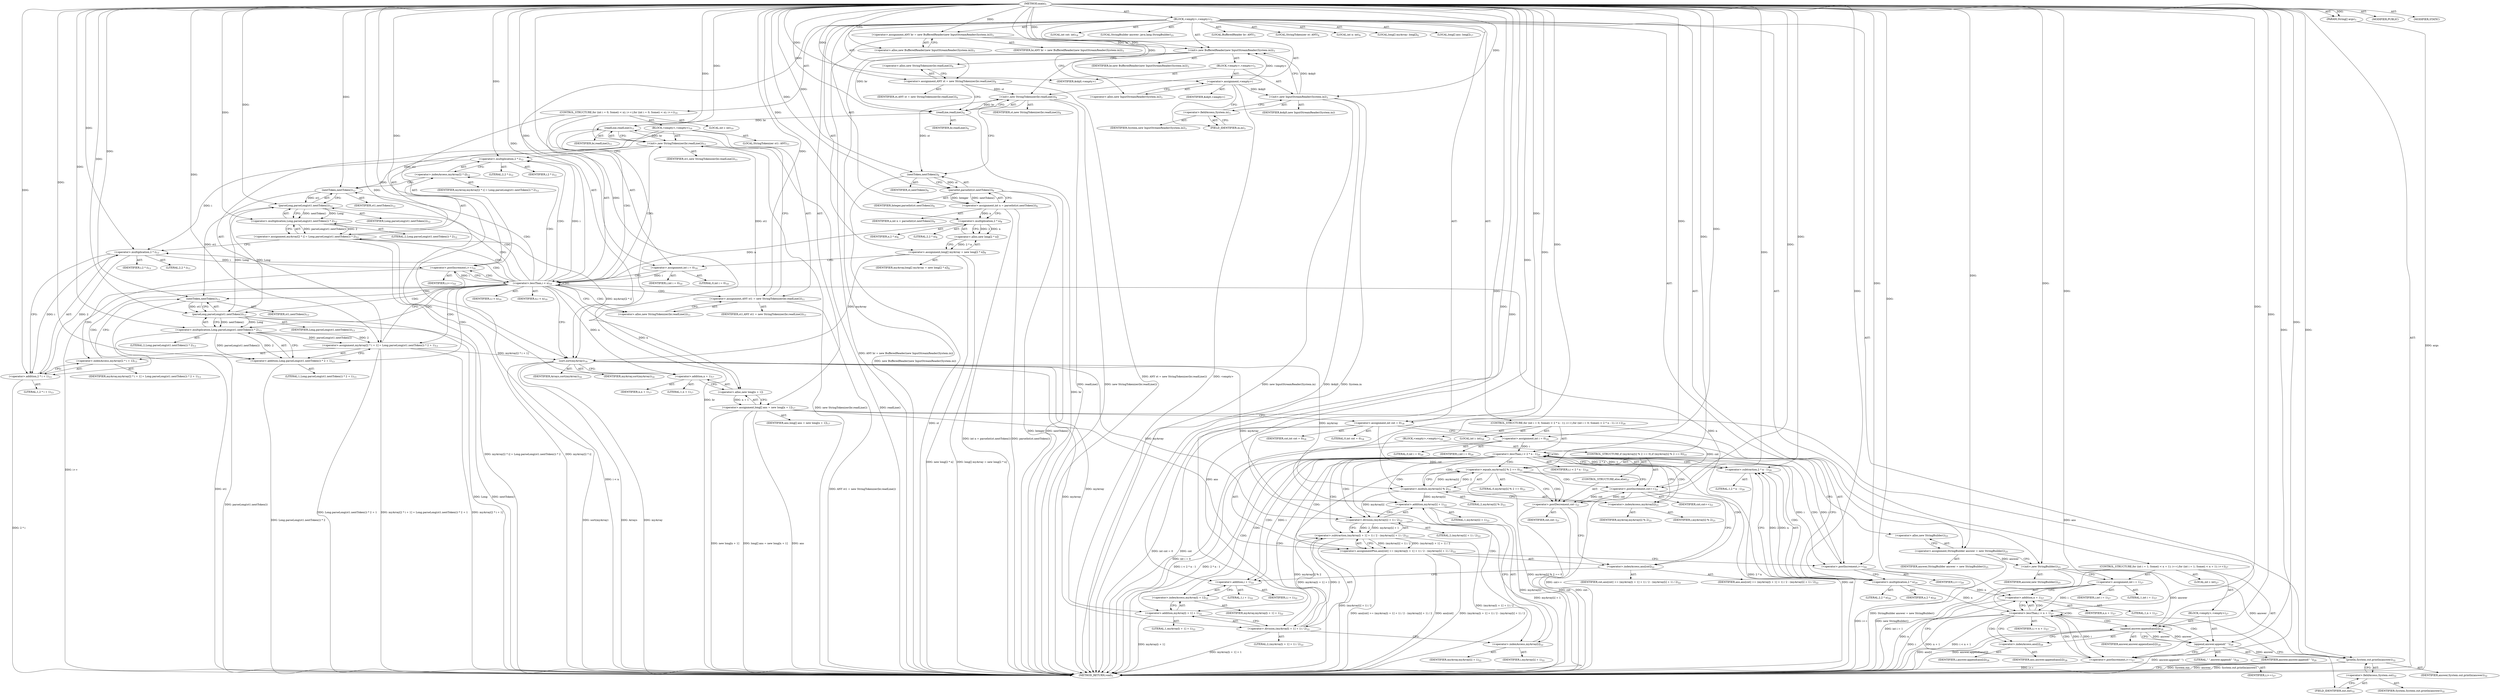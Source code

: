 digraph "main" {  
"25" [label = <(METHOD,main)<SUB>1</SUB>> ]
"26" [label = <(PARAM,String[] args)<SUB>1</SUB>> ]
"27" [label = <(BLOCK,&lt;empty&gt;,&lt;empty&gt;)<SUB>1</SUB>> ]
"4" [label = <(LOCAL,BufferedReader br: ANY)<SUB>3</SUB>> ]
"28" [label = <(&lt;operator&gt;.assignment,ANY br = new BufferedReader(new InputStreamReader(System.in)))<SUB>3</SUB>> ]
"29" [label = <(IDENTIFIER,br,ANY br = new BufferedReader(new InputStreamReader(System.in)))<SUB>3</SUB>> ]
"30" [label = <(&lt;operator&gt;.alloc,new BufferedReader(new InputStreamReader(System.in)))<SUB>3</SUB>> ]
"31" [label = <(&lt;init&gt;,new BufferedReader(new InputStreamReader(System.in)))<SUB>3</SUB>> ]
"3" [label = <(IDENTIFIER,br,new BufferedReader(new InputStreamReader(System.in)))<SUB>3</SUB>> ]
"32" [label = <(BLOCK,&lt;empty&gt;,&lt;empty&gt;)<SUB>3</SUB>> ]
"33" [label = <(&lt;operator&gt;.assignment,&lt;empty&gt;)> ]
"34" [label = <(IDENTIFIER,$obj0,&lt;empty&gt;)> ]
"35" [label = <(&lt;operator&gt;.alloc,new InputStreamReader(System.in))<SUB>3</SUB>> ]
"36" [label = <(&lt;init&gt;,new InputStreamReader(System.in))<SUB>3</SUB>> ]
"37" [label = <(IDENTIFIER,$obj0,new InputStreamReader(System.in))> ]
"38" [label = <(&lt;operator&gt;.fieldAccess,System.in)<SUB>3</SUB>> ]
"39" [label = <(IDENTIFIER,System,new InputStreamReader(System.in))<SUB>3</SUB>> ]
"40" [label = <(FIELD_IDENTIFIER,in,in)<SUB>3</SUB>> ]
"41" [label = <(IDENTIFIER,$obj0,&lt;empty&gt;)> ]
"6" [label = <(LOCAL,StringTokenizer st: ANY)<SUB>4</SUB>> ]
"42" [label = <(&lt;operator&gt;.assignment,ANY st = new StringTokenizer(br.readLine()))<SUB>4</SUB>> ]
"43" [label = <(IDENTIFIER,st,ANY st = new StringTokenizer(br.readLine()))<SUB>4</SUB>> ]
"44" [label = <(&lt;operator&gt;.alloc,new StringTokenizer(br.readLine()))<SUB>4</SUB>> ]
"45" [label = <(&lt;init&gt;,new StringTokenizer(br.readLine()))<SUB>4</SUB>> ]
"5" [label = <(IDENTIFIER,st,new StringTokenizer(br.readLine()))<SUB>4</SUB>> ]
"46" [label = <(readLine,readLine())<SUB>4</SUB>> ]
"47" [label = <(IDENTIFIER,br,readLine())<SUB>4</SUB>> ]
"48" [label = <(LOCAL,int n: int)<SUB>6</SUB>> ]
"49" [label = <(&lt;operator&gt;.assignment,int n = parseInt(st.nextToken()))<SUB>6</SUB>> ]
"50" [label = <(IDENTIFIER,n,int n = parseInt(st.nextToken()))<SUB>6</SUB>> ]
"51" [label = <(parseInt,parseInt(st.nextToken()))<SUB>6</SUB>> ]
"52" [label = <(IDENTIFIER,Integer,parseInt(st.nextToken()))<SUB>6</SUB>> ]
"53" [label = <(nextToken,nextToken())<SUB>6</SUB>> ]
"54" [label = <(IDENTIFIER,st,nextToken())<SUB>6</SUB>> ]
"55" [label = <(LOCAL,long[] myArray: long[])<SUB>8</SUB>> ]
"56" [label = <(&lt;operator&gt;.assignment,long[] myArray = new long[2 * n])<SUB>8</SUB>> ]
"57" [label = <(IDENTIFIER,myArray,long[] myArray = new long[2 * n])<SUB>8</SUB>> ]
"58" [label = <(&lt;operator&gt;.alloc,new long[2 * n])> ]
"59" [label = <(&lt;operator&gt;.multiplication,2 * n)<SUB>8</SUB>> ]
"60" [label = <(LITERAL,2,2 * n)<SUB>8</SUB>> ]
"61" [label = <(IDENTIFIER,n,2 * n)<SUB>8</SUB>> ]
"62" [label = <(CONTROL_STRUCTURE,for (int i = 0; Some(i &lt; n); i++),for (int i = 0; Some(i &lt; n); i++))<SUB>10</SUB>> ]
"63" [label = <(LOCAL,int i: int)<SUB>10</SUB>> ]
"64" [label = <(&lt;operator&gt;.assignment,int i = 0)<SUB>10</SUB>> ]
"65" [label = <(IDENTIFIER,i,int i = 0)<SUB>10</SUB>> ]
"66" [label = <(LITERAL,0,int i = 0)<SUB>10</SUB>> ]
"67" [label = <(&lt;operator&gt;.lessThan,i &lt; n)<SUB>10</SUB>> ]
"68" [label = <(IDENTIFIER,i,i &lt; n)<SUB>10</SUB>> ]
"69" [label = <(IDENTIFIER,n,i &lt; n)<SUB>10</SUB>> ]
"70" [label = <(&lt;operator&gt;.postIncrement,i++)<SUB>10</SUB>> ]
"71" [label = <(IDENTIFIER,i,i++)<SUB>10</SUB>> ]
"72" [label = <(BLOCK,&lt;empty&gt;,&lt;empty&gt;)<SUB>10</SUB>> ]
"8" [label = <(LOCAL,StringTokenizer st1: ANY)<SUB>11</SUB>> ]
"73" [label = <(&lt;operator&gt;.assignment,ANY st1 = new StringTokenizer(br.readLine()))<SUB>11</SUB>> ]
"74" [label = <(IDENTIFIER,st1,ANY st1 = new StringTokenizer(br.readLine()))<SUB>11</SUB>> ]
"75" [label = <(&lt;operator&gt;.alloc,new StringTokenizer(br.readLine()))<SUB>11</SUB>> ]
"76" [label = <(&lt;init&gt;,new StringTokenizer(br.readLine()))<SUB>11</SUB>> ]
"7" [label = <(IDENTIFIER,st1,new StringTokenizer(br.readLine()))<SUB>11</SUB>> ]
"77" [label = <(readLine,readLine())<SUB>11</SUB>> ]
"78" [label = <(IDENTIFIER,br,readLine())<SUB>11</SUB>> ]
"79" [label = <(&lt;operator&gt;.assignment,myArray[2 * i] = Long.parseLong(st1.nextToken()) * 2)<SUB>12</SUB>> ]
"80" [label = <(&lt;operator&gt;.indexAccess,myArray[2 * i])<SUB>12</SUB>> ]
"81" [label = <(IDENTIFIER,myArray,myArray[2 * i] = Long.parseLong(st1.nextToken()) * 2)<SUB>12</SUB>> ]
"82" [label = <(&lt;operator&gt;.multiplication,2 * i)<SUB>12</SUB>> ]
"83" [label = <(LITERAL,2,2 * i)<SUB>12</SUB>> ]
"84" [label = <(IDENTIFIER,i,2 * i)<SUB>12</SUB>> ]
"85" [label = <(&lt;operator&gt;.multiplication,Long.parseLong(st1.nextToken()) * 2)<SUB>12</SUB>> ]
"86" [label = <(parseLong,parseLong(st1.nextToken()))<SUB>12</SUB>> ]
"87" [label = <(IDENTIFIER,Long,parseLong(st1.nextToken()))<SUB>12</SUB>> ]
"88" [label = <(nextToken,nextToken())<SUB>12</SUB>> ]
"89" [label = <(IDENTIFIER,st1,nextToken())<SUB>12</SUB>> ]
"90" [label = <(LITERAL,2,Long.parseLong(st1.nextToken()) * 2)<SUB>12</SUB>> ]
"91" [label = <(&lt;operator&gt;.assignment,myArray[2 * i + 1] = Long.parseLong(st1.nextToken()) * 2 + 1)<SUB>13</SUB>> ]
"92" [label = <(&lt;operator&gt;.indexAccess,myArray[2 * i + 1])<SUB>13</SUB>> ]
"93" [label = <(IDENTIFIER,myArray,myArray[2 * i + 1] = Long.parseLong(st1.nextToken()) * 2 + 1)<SUB>13</SUB>> ]
"94" [label = <(&lt;operator&gt;.addition,2 * i + 1)<SUB>13</SUB>> ]
"95" [label = <(&lt;operator&gt;.multiplication,2 * i)<SUB>13</SUB>> ]
"96" [label = <(LITERAL,2,2 * i)<SUB>13</SUB>> ]
"97" [label = <(IDENTIFIER,i,2 * i)<SUB>13</SUB>> ]
"98" [label = <(LITERAL,1,2 * i + 1)<SUB>13</SUB>> ]
"99" [label = <(&lt;operator&gt;.addition,Long.parseLong(st1.nextToken()) * 2 + 1)<SUB>13</SUB>> ]
"100" [label = <(&lt;operator&gt;.multiplication,Long.parseLong(st1.nextToken()) * 2)<SUB>13</SUB>> ]
"101" [label = <(parseLong,parseLong(st1.nextToken()))<SUB>13</SUB>> ]
"102" [label = <(IDENTIFIER,Long,parseLong(st1.nextToken()))<SUB>13</SUB>> ]
"103" [label = <(nextToken,nextToken())<SUB>13</SUB>> ]
"104" [label = <(IDENTIFIER,st1,nextToken())<SUB>13</SUB>> ]
"105" [label = <(LITERAL,2,Long.parseLong(st1.nextToken()) * 2)<SUB>13</SUB>> ]
"106" [label = <(LITERAL,1,Long.parseLong(st1.nextToken()) * 2 + 1)<SUB>13</SUB>> ]
"107" [label = <(sort,sort(myArray))<SUB>16</SUB>> ]
"108" [label = <(IDENTIFIER,Arrays,sort(myArray))<SUB>16</SUB>> ]
"109" [label = <(IDENTIFIER,myArray,sort(myArray))<SUB>16</SUB>> ]
"110" [label = <(LOCAL,long[] ans: long[])<SUB>17</SUB>> ]
"111" [label = <(&lt;operator&gt;.assignment,long[] ans = new long[n + 1])<SUB>17</SUB>> ]
"112" [label = <(IDENTIFIER,ans,long[] ans = new long[n + 1])<SUB>17</SUB>> ]
"113" [label = <(&lt;operator&gt;.alloc,new long[n + 1])> ]
"114" [label = <(&lt;operator&gt;.addition,n + 1)<SUB>17</SUB>> ]
"115" [label = <(IDENTIFIER,n,n + 1)<SUB>17</SUB>> ]
"116" [label = <(LITERAL,1,n + 1)<SUB>17</SUB>> ]
"117" [label = <(LOCAL,int cnt: int)<SUB>18</SUB>> ]
"118" [label = <(&lt;operator&gt;.assignment,int cnt = 0)<SUB>18</SUB>> ]
"119" [label = <(IDENTIFIER,cnt,int cnt = 0)<SUB>18</SUB>> ]
"120" [label = <(LITERAL,0,int cnt = 0)<SUB>18</SUB>> ]
"121" [label = <(CONTROL_STRUCTURE,for (int i = 0; Some(i &lt; 2 * n - 1); i++),for (int i = 0; Some(i &lt; 2 * n - 1); i++))<SUB>20</SUB>> ]
"122" [label = <(LOCAL,int i: int)<SUB>20</SUB>> ]
"123" [label = <(&lt;operator&gt;.assignment,int i = 0)<SUB>20</SUB>> ]
"124" [label = <(IDENTIFIER,i,int i = 0)<SUB>20</SUB>> ]
"125" [label = <(LITERAL,0,int i = 0)<SUB>20</SUB>> ]
"126" [label = <(&lt;operator&gt;.lessThan,i &lt; 2 * n - 1)<SUB>20</SUB>> ]
"127" [label = <(IDENTIFIER,i,i &lt; 2 * n - 1)<SUB>20</SUB>> ]
"128" [label = <(&lt;operator&gt;.subtraction,2 * n - 1)<SUB>20</SUB>> ]
"129" [label = <(&lt;operator&gt;.multiplication,2 * n)<SUB>20</SUB>> ]
"130" [label = <(LITERAL,2,2 * n)<SUB>20</SUB>> ]
"131" [label = <(IDENTIFIER,n,2 * n)<SUB>20</SUB>> ]
"132" [label = <(LITERAL,1,2 * n - 1)<SUB>20</SUB>> ]
"133" [label = <(&lt;operator&gt;.postIncrement,i++)<SUB>20</SUB>> ]
"134" [label = <(IDENTIFIER,i,i++)<SUB>20</SUB>> ]
"135" [label = <(BLOCK,&lt;empty&gt;,&lt;empty&gt;)<SUB>20</SUB>> ]
"136" [label = <(CONTROL_STRUCTURE,if (myArray[i] % 2 == 0),if (myArray[i] % 2 == 0))<SUB>21</SUB>> ]
"137" [label = <(&lt;operator&gt;.equals,myArray[i] % 2 == 0)<SUB>21</SUB>> ]
"138" [label = <(&lt;operator&gt;.modulo,myArray[i] % 2)<SUB>21</SUB>> ]
"139" [label = <(&lt;operator&gt;.indexAccess,myArray[i])<SUB>21</SUB>> ]
"140" [label = <(IDENTIFIER,myArray,myArray[i] % 2)<SUB>21</SUB>> ]
"141" [label = <(IDENTIFIER,i,myArray[i] % 2)<SUB>21</SUB>> ]
"142" [label = <(LITERAL,2,myArray[i] % 2)<SUB>21</SUB>> ]
"143" [label = <(LITERAL,0,myArray[i] % 2 == 0)<SUB>21</SUB>> ]
"144" [label = <(&lt;operator&gt;.postIncrement,cnt++)<SUB>21</SUB>> ]
"145" [label = <(IDENTIFIER,cnt,cnt++)<SUB>21</SUB>> ]
"146" [label = <(CONTROL_STRUCTURE,else,else)<SUB>21</SUB>> ]
"147" [label = <(&lt;operator&gt;.postDecrement,cnt--)<SUB>21</SUB>> ]
"148" [label = <(IDENTIFIER,cnt,cnt--)<SUB>21</SUB>> ]
"149" [label = <(&lt;operator&gt;.assignmentPlus,ans[cnt] += (myArray[i + 1] + 1) / 2 - (myArray[i] + 1) / 2)<SUB>22</SUB>> ]
"150" [label = <(&lt;operator&gt;.indexAccess,ans[cnt])<SUB>22</SUB>> ]
"151" [label = <(IDENTIFIER,ans,ans[cnt] += (myArray[i + 1] + 1) / 2 - (myArray[i] + 1) / 2)<SUB>22</SUB>> ]
"152" [label = <(IDENTIFIER,cnt,ans[cnt] += (myArray[i + 1] + 1) / 2 - (myArray[i] + 1) / 2)<SUB>22</SUB>> ]
"153" [label = <(&lt;operator&gt;.subtraction,(myArray[i + 1] + 1) / 2 - (myArray[i] + 1) / 2)<SUB>22</SUB>> ]
"154" [label = <(&lt;operator&gt;.division,(myArray[i + 1] + 1) / 2)<SUB>22</SUB>> ]
"155" [label = <(&lt;operator&gt;.addition,myArray[i + 1] + 1)<SUB>22</SUB>> ]
"156" [label = <(&lt;operator&gt;.indexAccess,myArray[i + 1])<SUB>22</SUB>> ]
"157" [label = <(IDENTIFIER,myArray,myArray[i + 1] + 1)<SUB>22</SUB>> ]
"158" [label = <(&lt;operator&gt;.addition,i + 1)<SUB>22</SUB>> ]
"159" [label = <(IDENTIFIER,i,i + 1)<SUB>22</SUB>> ]
"160" [label = <(LITERAL,1,i + 1)<SUB>22</SUB>> ]
"161" [label = <(LITERAL,1,myArray[i + 1] + 1)<SUB>22</SUB>> ]
"162" [label = <(LITERAL,2,(myArray[i + 1] + 1) / 2)<SUB>22</SUB>> ]
"163" [label = <(&lt;operator&gt;.division,(myArray[i] + 1) / 2)<SUB>22</SUB>> ]
"164" [label = <(&lt;operator&gt;.addition,myArray[i] + 1)<SUB>22</SUB>> ]
"165" [label = <(&lt;operator&gt;.indexAccess,myArray[i])<SUB>22</SUB>> ]
"166" [label = <(IDENTIFIER,myArray,myArray[i] + 1)<SUB>22</SUB>> ]
"167" [label = <(IDENTIFIER,i,myArray[i] + 1)<SUB>22</SUB>> ]
"168" [label = <(LITERAL,1,myArray[i] + 1)<SUB>22</SUB>> ]
"169" [label = <(LITERAL,2,(myArray[i] + 1) / 2)<SUB>22</SUB>> ]
"10" [label = <(LOCAL,StringBuilder answer: java.lang.StringBuilder)<SUB>25</SUB>> ]
"170" [label = <(&lt;operator&gt;.assignment,StringBuilder answer = new StringBuilder())<SUB>25</SUB>> ]
"171" [label = <(IDENTIFIER,answer,StringBuilder answer = new StringBuilder())<SUB>25</SUB>> ]
"172" [label = <(&lt;operator&gt;.alloc,new StringBuilder())<SUB>25</SUB>> ]
"173" [label = <(&lt;init&gt;,new StringBuilder())<SUB>25</SUB>> ]
"9" [label = <(IDENTIFIER,answer,new StringBuilder())<SUB>25</SUB>> ]
"174" [label = <(CONTROL_STRUCTURE,for (int i = 1; Some(i &lt; n + 1); i++),for (int i = 1; Some(i &lt; n + 1); i++))<SUB>27</SUB>> ]
"175" [label = <(LOCAL,int i: int)<SUB>27</SUB>> ]
"176" [label = <(&lt;operator&gt;.assignment,int i = 1)<SUB>27</SUB>> ]
"177" [label = <(IDENTIFIER,i,int i = 1)<SUB>27</SUB>> ]
"178" [label = <(LITERAL,1,int i = 1)<SUB>27</SUB>> ]
"179" [label = <(&lt;operator&gt;.lessThan,i &lt; n + 1)<SUB>27</SUB>> ]
"180" [label = <(IDENTIFIER,i,i &lt; n + 1)<SUB>27</SUB>> ]
"181" [label = <(&lt;operator&gt;.addition,n + 1)<SUB>27</SUB>> ]
"182" [label = <(IDENTIFIER,n,n + 1)<SUB>27</SUB>> ]
"183" [label = <(LITERAL,1,n + 1)<SUB>27</SUB>> ]
"184" [label = <(&lt;operator&gt;.postIncrement,i++)<SUB>27</SUB>> ]
"185" [label = <(IDENTIFIER,i,i++)<SUB>27</SUB>> ]
"186" [label = <(BLOCK,&lt;empty&gt;,&lt;empty&gt;)<SUB>27</SUB>> ]
"187" [label = <(append,answer.append(ans[i]))<SUB>28</SUB>> ]
"188" [label = <(IDENTIFIER,answer,answer.append(ans[i]))<SUB>28</SUB>> ]
"189" [label = <(&lt;operator&gt;.indexAccess,ans[i])<SUB>28</SUB>> ]
"190" [label = <(IDENTIFIER,ans,answer.append(ans[i]))<SUB>28</SUB>> ]
"191" [label = <(IDENTIFIER,i,answer.append(ans[i]))<SUB>28</SUB>> ]
"192" [label = <(append,answer.append(&quot; &quot;))<SUB>29</SUB>> ]
"193" [label = <(IDENTIFIER,answer,answer.append(&quot; &quot;))<SUB>29</SUB>> ]
"194" [label = <(LITERAL,&quot; &quot;,answer.append(&quot; &quot;))<SUB>29</SUB>> ]
"195" [label = <(println,System.out.println(answer))<SUB>32</SUB>> ]
"196" [label = <(&lt;operator&gt;.fieldAccess,System.out)<SUB>32</SUB>> ]
"197" [label = <(IDENTIFIER,System,System.out.println(answer))<SUB>32</SUB>> ]
"198" [label = <(FIELD_IDENTIFIER,out,out)<SUB>32</SUB>> ]
"199" [label = <(IDENTIFIER,answer,System.out.println(answer))<SUB>32</SUB>> ]
"200" [label = <(MODIFIER,PUBLIC)> ]
"201" [label = <(MODIFIER,STATIC)> ]
"202" [label = <(METHOD_RETURN,void)<SUB>1</SUB>> ]
  "25" -> "26"  [ label = "AST: "] 
  "25" -> "27"  [ label = "AST: "] 
  "25" -> "200"  [ label = "AST: "] 
  "25" -> "201"  [ label = "AST: "] 
  "25" -> "202"  [ label = "AST: "] 
  "27" -> "4"  [ label = "AST: "] 
  "27" -> "28"  [ label = "AST: "] 
  "27" -> "31"  [ label = "AST: "] 
  "27" -> "6"  [ label = "AST: "] 
  "27" -> "42"  [ label = "AST: "] 
  "27" -> "45"  [ label = "AST: "] 
  "27" -> "48"  [ label = "AST: "] 
  "27" -> "49"  [ label = "AST: "] 
  "27" -> "55"  [ label = "AST: "] 
  "27" -> "56"  [ label = "AST: "] 
  "27" -> "62"  [ label = "AST: "] 
  "27" -> "107"  [ label = "AST: "] 
  "27" -> "110"  [ label = "AST: "] 
  "27" -> "111"  [ label = "AST: "] 
  "27" -> "117"  [ label = "AST: "] 
  "27" -> "118"  [ label = "AST: "] 
  "27" -> "121"  [ label = "AST: "] 
  "27" -> "10"  [ label = "AST: "] 
  "27" -> "170"  [ label = "AST: "] 
  "27" -> "173"  [ label = "AST: "] 
  "27" -> "174"  [ label = "AST: "] 
  "27" -> "195"  [ label = "AST: "] 
  "28" -> "29"  [ label = "AST: "] 
  "28" -> "30"  [ label = "AST: "] 
  "31" -> "3"  [ label = "AST: "] 
  "31" -> "32"  [ label = "AST: "] 
  "32" -> "33"  [ label = "AST: "] 
  "32" -> "36"  [ label = "AST: "] 
  "32" -> "41"  [ label = "AST: "] 
  "33" -> "34"  [ label = "AST: "] 
  "33" -> "35"  [ label = "AST: "] 
  "36" -> "37"  [ label = "AST: "] 
  "36" -> "38"  [ label = "AST: "] 
  "38" -> "39"  [ label = "AST: "] 
  "38" -> "40"  [ label = "AST: "] 
  "42" -> "43"  [ label = "AST: "] 
  "42" -> "44"  [ label = "AST: "] 
  "45" -> "5"  [ label = "AST: "] 
  "45" -> "46"  [ label = "AST: "] 
  "46" -> "47"  [ label = "AST: "] 
  "49" -> "50"  [ label = "AST: "] 
  "49" -> "51"  [ label = "AST: "] 
  "51" -> "52"  [ label = "AST: "] 
  "51" -> "53"  [ label = "AST: "] 
  "53" -> "54"  [ label = "AST: "] 
  "56" -> "57"  [ label = "AST: "] 
  "56" -> "58"  [ label = "AST: "] 
  "58" -> "59"  [ label = "AST: "] 
  "59" -> "60"  [ label = "AST: "] 
  "59" -> "61"  [ label = "AST: "] 
  "62" -> "63"  [ label = "AST: "] 
  "62" -> "64"  [ label = "AST: "] 
  "62" -> "67"  [ label = "AST: "] 
  "62" -> "70"  [ label = "AST: "] 
  "62" -> "72"  [ label = "AST: "] 
  "64" -> "65"  [ label = "AST: "] 
  "64" -> "66"  [ label = "AST: "] 
  "67" -> "68"  [ label = "AST: "] 
  "67" -> "69"  [ label = "AST: "] 
  "70" -> "71"  [ label = "AST: "] 
  "72" -> "8"  [ label = "AST: "] 
  "72" -> "73"  [ label = "AST: "] 
  "72" -> "76"  [ label = "AST: "] 
  "72" -> "79"  [ label = "AST: "] 
  "72" -> "91"  [ label = "AST: "] 
  "73" -> "74"  [ label = "AST: "] 
  "73" -> "75"  [ label = "AST: "] 
  "76" -> "7"  [ label = "AST: "] 
  "76" -> "77"  [ label = "AST: "] 
  "77" -> "78"  [ label = "AST: "] 
  "79" -> "80"  [ label = "AST: "] 
  "79" -> "85"  [ label = "AST: "] 
  "80" -> "81"  [ label = "AST: "] 
  "80" -> "82"  [ label = "AST: "] 
  "82" -> "83"  [ label = "AST: "] 
  "82" -> "84"  [ label = "AST: "] 
  "85" -> "86"  [ label = "AST: "] 
  "85" -> "90"  [ label = "AST: "] 
  "86" -> "87"  [ label = "AST: "] 
  "86" -> "88"  [ label = "AST: "] 
  "88" -> "89"  [ label = "AST: "] 
  "91" -> "92"  [ label = "AST: "] 
  "91" -> "99"  [ label = "AST: "] 
  "92" -> "93"  [ label = "AST: "] 
  "92" -> "94"  [ label = "AST: "] 
  "94" -> "95"  [ label = "AST: "] 
  "94" -> "98"  [ label = "AST: "] 
  "95" -> "96"  [ label = "AST: "] 
  "95" -> "97"  [ label = "AST: "] 
  "99" -> "100"  [ label = "AST: "] 
  "99" -> "106"  [ label = "AST: "] 
  "100" -> "101"  [ label = "AST: "] 
  "100" -> "105"  [ label = "AST: "] 
  "101" -> "102"  [ label = "AST: "] 
  "101" -> "103"  [ label = "AST: "] 
  "103" -> "104"  [ label = "AST: "] 
  "107" -> "108"  [ label = "AST: "] 
  "107" -> "109"  [ label = "AST: "] 
  "111" -> "112"  [ label = "AST: "] 
  "111" -> "113"  [ label = "AST: "] 
  "113" -> "114"  [ label = "AST: "] 
  "114" -> "115"  [ label = "AST: "] 
  "114" -> "116"  [ label = "AST: "] 
  "118" -> "119"  [ label = "AST: "] 
  "118" -> "120"  [ label = "AST: "] 
  "121" -> "122"  [ label = "AST: "] 
  "121" -> "123"  [ label = "AST: "] 
  "121" -> "126"  [ label = "AST: "] 
  "121" -> "133"  [ label = "AST: "] 
  "121" -> "135"  [ label = "AST: "] 
  "123" -> "124"  [ label = "AST: "] 
  "123" -> "125"  [ label = "AST: "] 
  "126" -> "127"  [ label = "AST: "] 
  "126" -> "128"  [ label = "AST: "] 
  "128" -> "129"  [ label = "AST: "] 
  "128" -> "132"  [ label = "AST: "] 
  "129" -> "130"  [ label = "AST: "] 
  "129" -> "131"  [ label = "AST: "] 
  "133" -> "134"  [ label = "AST: "] 
  "135" -> "136"  [ label = "AST: "] 
  "135" -> "149"  [ label = "AST: "] 
  "136" -> "137"  [ label = "AST: "] 
  "136" -> "144"  [ label = "AST: "] 
  "136" -> "146"  [ label = "AST: "] 
  "137" -> "138"  [ label = "AST: "] 
  "137" -> "143"  [ label = "AST: "] 
  "138" -> "139"  [ label = "AST: "] 
  "138" -> "142"  [ label = "AST: "] 
  "139" -> "140"  [ label = "AST: "] 
  "139" -> "141"  [ label = "AST: "] 
  "144" -> "145"  [ label = "AST: "] 
  "146" -> "147"  [ label = "AST: "] 
  "147" -> "148"  [ label = "AST: "] 
  "149" -> "150"  [ label = "AST: "] 
  "149" -> "153"  [ label = "AST: "] 
  "150" -> "151"  [ label = "AST: "] 
  "150" -> "152"  [ label = "AST: "] 
  "153" -> "154"  [ label = "AST: "] 
  "153" -> "163"  [ label = "AST: "] 
  "154" -> "155"  [ label = "AST: "] 
  "154" -> "162"  [ label = "AST: "] 
  "155" -> "156"  [ label = "AST: "] 
  "155" -> "161"  [ label = "AST: "] 
  "156" -> "157"  [ label = "AST: "] 
  "156" -> "158"  [ label = "AST: "] 
  "158" -> "159"  [ label = "AST: "] 
  "158" -> "160"  [ label = "AST: "] 
  "163" -> "164"  [ label = "AST: "] 
  "163" -> "169"  [ label = "AST: "] 
  "164" -> "165"  [ label = "AST: "] 
  "164" -> "168"  [ label = "AST: "] 
  "165" -> "166"  [ label = "AST: "] 
  "165" -> "167"  [ label = "AST: "] 
  "170" -> "171"  [ label = "AST: "] 
  "170" -> "172"  [ label = "AST: "] 
  "173" -> "9"  [ label = "AST: "] 
  "174" -> "175"  [ label = "AST: "] 
  "174" -> "176"  [ label = "AST: "] 
  "174" -> "179"  [ label = "AST: "] 
  "174" -> "184"  [ label = "AST: "] 
  "174" -> "186"  [ label = "AST: "] 
  "176" -> "177"  [ label = "AST: "] 
  "176" -> "178"  [ label = "AST: "] 
  "179" -> "180"  [ label = "AST: "] 
  "179" -> "181"  [ label = "AST: "] 
  "181" -> "182"  [ label = "AST: "] 
  "181" -> "183"  [ label = "AST: "] 
  "184" -> "185"  [ label = "AST: "] 
  "186" -> "187"  [ label = "AST: "] 
  "186" -> "192"  [ label = "AST: "] 
  "187" -> "188"  [ label = "AST: "] 
  "187" -> "189"  [ label = "AST: "] 
  "189" -> "190"  [ label = "AST: "] 
  "189" -> "191"  [ label = "AST: "] 
  "192" -> "193"  [ label = "AST: "] 
  "192" -> "194"  [ label = "AST: "] 
  "195" -> "196"  [ label = "AST: "] 
  "195" -> "199"  [ label = "AST: "] 
  "196" -> "197"  [ label = "AST: "] 
  "196" -> "198"  [ label = "AST: "] 
  "28" -> "35"  [ label = "CFG: "] 
  "31" -> "44"  [ label = "CFG: "] 
  "42" -> "46"  [ label = "CFG: "] 
  "45" -> "53"  [ label = "CFG: "] 
  "49" -> "59"  [ label = "CFG: "] 
  "56" -> "64"  [ label = "CFG: "] 
  "107" -> "114"  [ label = "CFG: "] 
  "111" -> "118"  [ label = "CFG: "] 
  "118" -> "123"  [ label = "CFG: "] 
  "170" -> "173"  [ label = "CFG: "] 
  "173" -> "176"  [ label = "CFG: "] 
  "195" -> "202"  [ label = "CFG: "] 
  "30" -> "28"  [ label = "CFG: "] 
  "44" -> "42"  [ label = "CFG: "] 
  "46" -> "45"  [ label = "CFG: "] 
  "51" -> "49"  [ label = "CFG: "] 
  "58" -> "56"  [ label = "CFG: "] 
  "64" -> "67"  [ label = "CFG: "] 
  "67" -> "75"  [ label = "CFG: "] 
  "67" -> "107"  [ label = "CFG: "] 
  "70" -> "67"  [ label = "CFG: "] 
  "113" -> "111"  [ label = "CFG: "] 
  "123" -> "129"  [ label = "CFG: "] 
  "126" -> "139"  [ label = "CFG: "] 
  "126" -> "172"  [ label = "CFG: "] 
  "133" -> "129"  [ label = "CFG: "] 
  "172" -> "170"  [ label = "CFG: "] 
  "176" -> "181"  [ label = "CFG: "] 
  "179" -> "189"  [ label = "CFG: "] 
  "179" -> "198"  [ label = "CFG: "] 
  "184" -> "181"  [ label = "CFG: "] 
  "196" -> "195"  [ label = "CFG: "] 
  "33" -> "40"  [ label = "CFG: "] 
  "36" -> "31"  [ label = "CFG: "] 
  "53" -> "51"  [ label = "CFG: "] 
  "59" -> "58"  [ label = "CFG: "] 
  "73" -> "77"  [ label = "CFG: "] 
  "76" -> "82"  [ label = "CFG: "] 
  "79" -> "95"  [ label = "CFG: "] 
  "91" -> "70"  [ label = "CFG: "] 
  "114" -> "113"  [ label = "CFG: "] 
  "128" -> "126"  [ label = "CFG: "] 
  "149" -> "133"  [ label = "CFG: "] 
  "181" -> "179"  [ label = "CFG: "] 
  "187" -> "192"  [ label = "CFG: "] 
  "192" -> "184"  [ label = "CFG: "] 
  "198" -> "196"  [ label = "CFG: "] 
  "35" -> "33"  [ label = "CFG: "] 
  "38" -> "36"  [ label = "CFG: "] 
  "75" -> "73"  [ label = "CFG: "] 
  "77" -> "76"  [ label = "CFG: "] 
  "80" -> "88"  [ label = "CFG: "] 
  "85" -> "79"  [ label = "CFG: "] 
  "92" -> "103"  [ label = "CFG: "] 
  "99" -> "91"  [ label = "CFG: "] 
  "129" -> "128"  [ label = "CFG: "] 
  "137" -> "144"  [ label = "CFG: "] 
  "137" -> "147"  [ label = "CFG: "] 
  "144" -> "150"  [ label = "CFG: "] 
  "150" -> "158"  [ label = "CFG: "] 
  "153" -> "149"  [ label = "CFG: "] 
  "189" -> "187"  [ label = "CFG: "] 
  "40" -> "38"  [ label = "CFG: "] 
  "82" -> "80"  [ label = "CFG: "] 
  "86" -> "85"  [ label = "CFG: "] 
  "94" -> "92"  [ label = "CFG: "] 
  "100" -> "99"  [ label = "CFG: "] 
  "138" -> "137"  [ label = "CFG: "] 
  "147" -> "150"  [ label = "CFG: "] 
  "154" -> "165"  [ label = "CFG: "] 
  "163" -> "153"  [ label = "CFG: "] 
  "88" -> "86"  [ label = "CFG: "] 
  "95" -> "94"  [ label = "CFG: "] 
  "101" -> "100"  [ label = "CFG: "] 
  "139" -> "138"  [ label = "CFG: "] 
  "155" -> "154"  [ label = "CFG: "] 
  "164" -> "163"  [ label = "CFG: "] 
  "103" -> "101"  [ label = "CFG: "] 
  "156" -> "155"  [ label = "CFG: "] 
  "165" -> "164"  [ label = "CFG: "] 
  "158" -> "156"  [ label = "CFG: "] 
  "25" -> "30"  [ label = "CFG: "] 
  "26" -> "202"  [ label = "DDG: args"] 
  "28" -> "202"  [ label = "DDG: ANY br = new BufferedReader(new InputStreamReader(System.in))"] 
  "33" -> "202"  [ label = "DDG: &lt;empty&gt;"] 
  "36" -> "202"  [ label = "DDG: $obj0"] 
  "36" -> "202"  [ label = "DDG: System.in"] 
  "36" -> "202"  [ label = "DDG: new InputStreamReader(System.in)"] 
  "31" -> "202"  [ label = "DDG: new BufferedReader(new InputStreamReader(System.in))"] 
  "42" -> "202"  [ label = "DDG: ANY st = new StringTokenizer(br.readLine())"] 
  "46" -> "202"  [ label = "DDG: br"] 
  "45" -> "202"  [ label = "DDG: readLine()"] 
  "45" -> "202"  [ label = "DDG: new StringTokenizer(br.readLine())"] 
  "53" -> "202"  [ label = "DDG: st"] 
  "51" -> "202"  [ label = "DDG: nextToken()"] 
  "49" -> "202"  [ label = "DDG: parseInt(st.nextToken())"] 
  "49" -> "202"  [ label = "DDG: int n = parseInt(st.nextToken())"] 
  "56" -> "202"  [ label = "DDG: new long[2 * n]"] 
  "56" -> "202"  [ label = "DDG: long[] myArray = new long[2 * n]"] 
  "67" -> "202"  [ label = "DDG: i &lt; n"] 
  "107" -> "202"  [ label = "DDG: myArray"] 
  "107" -> "202"  [ label = "DDG: sort(myArray)"] 
  "111" -> "202"  [ label = "DDG: ans"] 
  "111" -> "202"  [ label = "DDG: new long[n + 1]"] 
  "111" -> "202"  [ label = "DDG: long[] ans = new long[n + 1]"] 
  "118" -> "202"  [ label = "DDG: cnt"] 
  "118" -> "202"  [ label = "DDG: int cnt = 0"] 
  "123" -> "202"  [ label = "DDG: int i = 0"] 
  "128" -> "202"  [ label = "DDG: 2 * n"] 
  "126" -> "202"  [ label = "DDG: 2 * n - 1"] 
  "126" -> "202"  [ label = "DDG: i &lt; 2 * n - 1"] 
  "170" -> "202"  [ label = "DDG: StringBuilder answer = new StringBuilder()"] 
  "173" -> "202"  [ label = "DDG: new StringBuilder()"] 
  "176" -> "202"  [ label = "DDG: int i = 1"] 
  "179" -> "202"  [ label = "DDG: i"] 
  "181" -> "202"  [ label = "DDG: n"] 
  "179" -> "202"  [ label = "DDG: n + 1"] 
  "179" -> "202"  [ label = "DDG: i &lt; n + 1"] 
  "195" -> "202"  [ label = "DDG: System.out"] 
  "195" -> "202"  [ label = "DDG: answer"] 
  "195" -> "202"  [ label = "DDG: System.out.println(answer)"] 
  "187" -> "202"  [ label = "DDG: ans[i]"] 
  "187" -> "202"  [ label = "DDG: answer.append(ans[i])"] 
  "192" -> "202"  [ label = "DDG: answer.append(&quot; &quot;)"] 
  "184" -> "202"  [ label = "DDG: i++"] 
  "137" -> "202"  [ label = "DDG: myArray[i] % 2"] 
  "137" -> "202"  [ label = "DDG: myArray[i] % 2 == 0"] 
  "147" -> "202"  [ label = "DDG: cnt"] 
  "147" -> "202"  [ label = "DDG: cnt--"] 
  "144" -> "202"  [ label = "DDG: cnt"] 
  "144" -> "202"  [ label = "DDG: cnt++"] 
  "149" -> "202"  [ label = "DDG: ans[cnt]"] 
  "155" -> "202"  [ label = "DDG: myArray[i + 1]"] 
  "154" -> "202"  [ label = "DDG: myArray[i + 1] + 1"] 
  "153" -> "202"  [ label = "DDG: (myArray[i + 1] + 1) / 2"] 
  "164" -> "202"  [ label = "DDG: myArray[i]"] 
  "163" -> "202"  [ label = "DDG: myArray[i] + 1"] 
  "153" -> "202"  [ label = "DDG: (myArray[i] + 1) / 2"] 
  "149" -> "202"  [ label = "DDG: (myArray[i + 1] + 1) / 2 - (myArray[i] + 1) / 2"] 
  "149" -> "202"  [ label = "DDG: ans[cnt] += (myArray[i + 1] + 1) / 2 - (myArray[i] + 1) / 2"] 
  "133" -> "202"  [ label = "DDG: i++"] 
  "73" -> "202"  [ label = "DDG: ANY st1 = new StringTokenizer(br.readLine())"] 
  "77" -> "202"  [ label = "DDG: br"] 
  "76" -> "202"  [ label = "DDG: readLine()"] 
  "76" -> "202"  [ label = "DDG: new StringTokenizer(br.readLine())"] 
  "79" -> "202"  [ label = "DDG: myArray[2 * i]"] 
  "79" -> "202"  [ label = "DDG: myArray[2 * i] = Long.parseLong(st1.nextToken()) * 2"] 
  "94" -> "202"  [ label = "DDG: 2 * i"] 
  "91" -> "202"  [ label = "DDG: myArray[2 * i + 1]"] 
  "101" -> "202"  [ label = "DDG: Long"] 
  "103" -> "202"  [ label = "DDG: st1"] 
  "101" -> "202"  [ label = "DDG: nextToken()"] 
  "100" -> "202"  [ label = "DDG: parseLong(st1.nextToken())"] 
  "99" -> "202"  [ label = "DDG: Long.parseLong(st1.nextToken()) * 2"] 
  "91" -> "202"  [ label = "DDG: Long.parseLong(st1.nextToken()) * 2 + 1"] 
  "91" -> "202"  [ label = "DDG: myArray[2 * i + 1] = Long.parseLong(st1.nextToken()) * 2 + 1"] 
  "70" -> "202"  [ label = "DDG: i++"] 
  "107" -> "202"  [ label = "DDG: Arrays"] 
  "51" -> "202"  [ label = "DDG: Integer"] 
  "25" -> "26"  [ label = "DDG: "] 
  "25" -> "28"  [ label = "DDG: "] 
  "25" -> "42"  [ label = "DDG: "] 
  "51" -> "49"  [ label = "DDG: Integer"] 
  "51" -> "49"  [ label = "DDG: nextToken()"] 
  "58" -> "56"  [ label = "DDG: 2 * n"] 
  "113" -> "111"  [ label = "DDG: n + 1"] 
  "25" -> "118"  [ label = "DDG: "] 
  "25" -> "170"  [ label = "DDG: "] 
  "28" -> "31"  [ label = "DDG: br"] 
  "25" -> "31"  [ label = "DDG: "] 
  "33" -> "31"  [ label = "DDG: &lt;empty&gt;"] 
  "36" -> "31"  [ label = "DDG: $obj0"] 
  "42" -> "45"  [ label = "DDG: st"] 
  "25" -> "45"  [ label = "DDG: "] 
  "46" -> "45"  [ label = "DDG: br"] 
  "25" -> "64"  [ label = "DDG: "] 
  "25" -> "107"  [ label = "DDG: "] 
  "56" -> "107"  [ label = "DDG: myArray"] 
  "79" -> "107"  [ label = "DDG: myArray[2 * i]"] 
  "91" -> "107"  [ label = "DDG: myArray[2 * i + 1]"] 
  "25" -> "123"  [ label = "DDG: "] 
  "170" -> "173"  [ label = "DDG: answer"] 
  "25" -> "173"  [ label = "DDG: "] 
  "25" -> "176"  [ label = "DDG: "] 
  "173" -> "195"  [ label = "DDG: answer"] 
  "192" -> "195"  [ label = "DDG: answer"] 
  "25" -> "195"  [ label = "DDG: "] 
  "25" -> "33"  [ label = "DDG: "] 
  "25" -> "41"  [ label = "DDG: "] 
  "31" -> "46"  [ label = "DDG: br"] 
  "25" -> "46"  [ label = "DDG: "] 
  "25" -> "51"  [ label = "DDG: "] 
  "53" -> "51"  [ label = "DDG: st"] 
  "59" -> "58"  [ label = "DDG: 2"] 
  "59" -> "58"  [ label = "DDG: n"] 
  "64" -> "67"  [ label = "DDG: i"] 
  "70" -> "67"  [ label = "DDG: i"] 
  "25" -> "67"  [ label = "DDG: "] 
  "59" -> "67"  [ label = "DDG: n"] 
  "95" -> "70"  [ label = "DDG: i"] 
  "25" -> "70"  [ label = "DDG: "] 
  "25" -> "73"  [ label = "DDG: "] 
  "85" -> "79"  [ label = "DDG: parseLong(st1.nextToken())"] 
  "85" -> "79"  [ label = "DDG: 2"] 
  "100" -> "91"  [ label = "DDG: parseLong(st1.nextToken())"] 
  "100" -> "91"  [ label = "DDG: 2"] 
  "25" -> "91"  [ label = "DDG: "] 
  "67" -> "113"  [ label = "DDG: n"] 
  "25" -> "113"  [ label = "DDG: "] 
  "123" -> "126"  [ label = "DDG: i"] 
  "133" -> "126"  [ label = "DDG: i"] 
  "25" -> "126"  [ label = "DDG: "] 
  "128" -> "126"  [ label = "DDG: 2 * n"] 
  "128" -> "126"  [ label = "DDG: 1"] 
  "25" -> "133"  [ label = "DDG: "] 
  "126" -> "133"  [ label = "DDG: i"] 
  "153" -> "149"  [ label = "DDG: (myArray[i + 1] + 1) / 2"] 
  "153" -> "149"  [ label = "DDG: (myArray[i] + 1) / 2"] 
  "176" -> "179"  [ label = "DDG: i"] 
  "184" -> "179"  [ label = "DDG: i"] 
  "25" -> "179"  [ label = "DDG: "] 
  "129" -> "179"  [ label = "DDG: n"] 
  "179" -> "184"  [ label = "DDG: i"] 
  "25" -> "184"  [ label = "DDG: "] 
  "33" -> "36"  [ label = "DDG: $obj0"] 
  "25" -> "36"  [ label = "DDG: "] 
  "45" -> "53"  [ label = "DDG: st"] 
  "25" -> "53"  [ label = "DDG: "] 
  "25" -> "59"  [ label = "DDG: "] 
  "49" -> "59"  [ label = "DDG: n"] 
  "73" -> "76"  [ label = "DDG: st1"] 
  "25" -> "76"  [ label = "DDG: "] 
  "77" -> "76"  [ label = "DDG: br"] 
  "67" -> "114"  [ label = "DDG: n"] 
  "25" -> "114"  [ label = "DDG: "] 
  "129" -> "128"  [ label = "DDG: 2"] 
  "129" -> "128"  [ label = "DDG: n"] 
  "25" -> "128"  [ label = "DDG: "] 
  "111" -> "149"  [ label = "DDG: ans"] 
  "129" -> "181"  [ label = "DDG: n"] 
  "25" -> "181"  [ label = "DDG: "] 
  "173" -> "187"  [ label = "DDG: answer"] 
  "192" -> "187"  [ label = "DDG: answer"] 
  "25" -> "187"  [ label = "DDG: "] 
  "111" -> "187"  [ label = "DDG: ans"] 
  "187" -> "192"  [ label = "DDG: answer"] 
  "25" -> "192"  [ label = "DDG: "] 
  "46" -> "77"  [ label = "DDG: br"] 
  "25" -> "77"  [ label = "DDG: "] 
  "86" -> "85"  [ label = "DDG: Long"] 
  "86" -> "85"  [ label = "DDG: nextToken()"] 
  "25" -> "85"  [ label = "DDG: "] 
  "100" -> "99"  [ label = "DDG: parseLong(st1.nextToken())"] 
  "100" -> "99"  [ label = "DDG: 2"] 
  "25" -> "99"  [ label = "DDG: "] 
  "25" -> "129"  [ label = "DDG: "] 
  "67" -> "129"  [ label = "DDG: n"] 
  "138" -> "137"  [ label = "DDG: myArray[i]"] 
  "138" -> "137"  [ label = "DDG: 2"] 
  "25" -> "137"  [ label = "DDG: "] 
  "118" -> "144"  [ label = "DDG: cnt"] 
  "147" -> "144"  [ label = "DDG: cnt"] 
  "25" -> "144"  [ label = "DDG: "] 
  "154" -> "153"  [ label = "DDG: myArray[i + 1] + 1"] 
  "154" -> "153"  [ label = "DDG: 2"] 
  "163" -> "153"  [ label = "DDG: myArray[i] + 1"] 
  "163" -> "153"  [ label = "DDG: 2"] 
  "25" -> "82"  [ label = "DDG: "] 
  "67" -> "82"  [ label = "DDG: i"] 
  "101" -> "86"  [ label = "DDG: Long"] 
  "25" -> "86"  [ label = "DDG: "] 
  "88" -> "86"  [ label = "DDG: st1"] 
  "95" -> "94"  [ label = "DDG: 2"] 
  "95" -> "94"  [ label = "DDG: i"] 
  "25" -> "94"  [ label = "DDG: "] 
  "101" -> "100"  [ label = "DDG: Long"] 
  "101" -> "100"  [ label = "DDG: nextToken()"] 
  "25" -> "100"  [ label = "DDG: "] 
  "107" -> "138"  [ label = "DDG: myArray"] 
  "25" -> "138"  [ label = "DDG: "] 
  "118" -> "147"  [ label = "DDG: cnt"] 
  "144" -> "147"  [ label = "DDG: cnt"] 
  "25" -> "147"  [ label = "DDG: "] 
  "107" -> "154"  [ label = "DDG: myArray"] 
  "25" -> "154"  [ label = "DDG: "] 
  "107" -> "163"  [ label = "DDG: myArray"] 
  "138" -> "163"  [ label = "DDG: myArray[i]"] 
  "25" -> "163"  [ label = "DDG: "] 
  "76" -> "88"  [ label = "DDG: st1"] 
  "25" -> "88"  [ label = "DDG: "] 
  "25" -> "95"  [ label = "DDG: "] 
  "82" -> "95"  [ label = "DDG: i"] 
  "86" -> "101"  [ label = "DDG: Long"] 
  "25" -> "101"  [ label = "DDG: "] 
  "103" -> "101"  [ label = "DDG: st1"] 
  "107" -> "155"  [ label = "DDG: myArray"] 
  "25" -> "155"  [ label = "DDG: "] 
  "107" -> "164"  [ label = "DDG: myArray"] 
  "138" -> "164"  [ label = "DDG: myArray[i]"] 
  "25" -> "164"  [ label = "DDG: "] 
  "88" -> "103"  [ label = "DDG: st1"] 
  "25" -> "103"  [ label = "DDG: "] 
  "126" -> "158"  [ label = "DDG: i"] 
  "25" -> "158"  [ label = "DDG: "] 
  "67" -> "94"  [ label = "CDG: "] 
  "67" -> "73"  [ label = "CDG: "] 
  "67" -> "77"  [ label = "CDG: "] 
  "67" -> "75"  [ label = "CDG: "] 
  "67" -> "85"  [ label = "CDG: "] 
  "67" -> "103"  [ label = "CDG: "] 
  "67" -> "67"  [ label = "CDG: "] 
  "67" -> "95"  [ label = "CDG: "] 
  "67" -> "92"  [ label = "CDG: "] 
  "67" -> "76"  [ label = "CDG: "] 
  "67" -> "91"  [ label = "CDG: "] 
  "67" -> "101"  [ label = "CDG: "] 
  "67" -> "79"  [ label = "CDG: "] 
  "67" -> "80"  [ label = "CDG: "] 
  "67" -> "100"  [ label = "CDG: "] 
  "67" -> "88"  [ label = "CDG: "] 
  "67" -> "70"  [ label = "CDG: "] 
  "67" -> "86"  [ label = "CDG: "] 
  "67" -> "99"  [ label = "CDG: "] 
  "67" -> "82"  [ label = "CDG: "] 
  "126" -> "154"  [ label = "CDG: "] 
  "126" -> "128"  [ label = "CDG: "] 
  "126" -> "163"  [ label = "CDG: "] 
  "126" -> "149"  [ label = "CDG: "] 
  "126" -> "150"  [ label = "CDG: "] 
  "126" -> "153"  [ label = "CDG: "] 
  "126" -> "129"  [ label = "CDG: "] 
  "126" -> "138"  [ label = "CDG: "] 
  "126" -> "137"  [ label = "CDG: "] 
  "126" -> "164"  [ label = "CDG: "] 
  "126" -> "155"  [ label = "CDG: "] 
  "126" -> "139"  [ label = "CDG: "] 
  "126" -> "158"  [ label = "CDG: "] 
  "126" -> "126"  [ label = "CDG: "] 
  "126" -> "165"  [ label = "CDG: "] 
  "126" -> "156"  [ label = "CDG: "] 
  "126" -> "133"  [ label = "CDG: "] 
  "179" -> "192"  [ label = "CDG: "] 
  "179" -> "179"  [ label = "CDG: "] 
  "179" -> "189"  [ label = "CDG: "] 
  "179" -> "181"  [ label = "CDG: "] 
  "179" -> "187"  [ label = "CDG: "] 
  "179" -> "184"  [ label = "CDG: "] 
  "137" -> "144"  [ label = "CDG: "] 
  "137" -> "147"  [ label = "CDG: "] 
}
